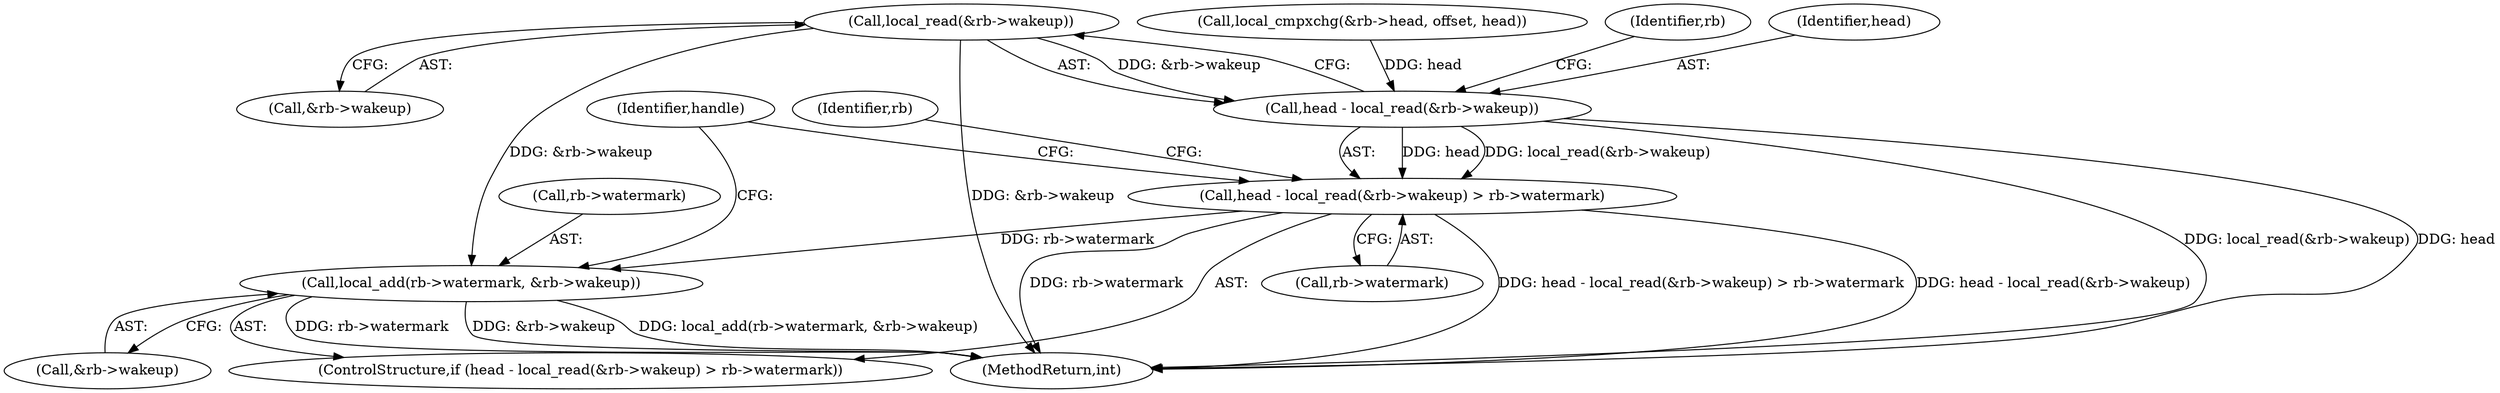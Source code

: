 digraph "0_linux_a8b0ca17b80e92faab46ee7179ba9e99ccb61233_68@pointer" {
"1000242" [label="(Call,local_read(&rb->wakeup))"];
"1000240" [label="(Call,head - local_read(&rb->wakeup))"];
"1000239" [label="(Call,head - local_read(&rb->wakeup) > rb->watermark)"];
"1000250" [label="(Call,local_add(rb->watermark, &rb->wakeup))"];
"1000230" [label="(Call,local_cmpxchg(&rb->head, offset, head))"];
"1000250" [label="(Call,local_add(rb->watermark, &rb->wakeup))"];
"1000243" [label="(Call,&rb->wakeup)"];
"1000248" [label="(Identifier,rb)"];
"1000254" [label="(Call,&rb->wakeup)"];
"1000240" [label="(Call,head - local_read(&rb->wakeup))"];
"1000239" [label="(Call,head - local_read(&rb->wakeup) > rb->watermark)"];
"1000241" [label="(Identifier,head)"];
"1000251" [label="(Call,rb->watermark)"];
"1000242" [label="(Call,local_read(&rb->wakeup))"];
"1000260" [label="(Identifier,handle)"];
"1000247" [label="(Call,rb->watermark)"];
"1000376" [label="(MethodReturn,int)"];
"1000252" [label="(Identifier,rb)"];
"1000238" [label="(ControlStructure,if (head - local_read(&rb->wakeup) > rb->watermark))"];
"1000242" -> "1000240"  [label="AST: "];
"1000242" -> "1000243"  [label="CFG: "];
"1000243" -> "1000242"  [label="AST: "];
"1000240" -> "1000242"  [label="CFG: "];
"1000242" -> "1000376"  [label="DDG: &rb->wakeup"];
"1000242" -> "1000240"  [label="DDG: &rb->wakeup"];
"1000242" -> "1000250"  [label="DDG: &rb->wakeup"];
"1000240" -> "1000239"  [label="AST: "];
"1000241" -> "1000240"  [label="AST: "];
"1000248" -> "1000240"  [label="CFG: "];
"1000240" -> "1000376"  [label="DDG: local_read(&rb->wakeup)"];
"1000240" -> "1000376"  [label="DDG: head"];
"1000240" -> "1000239"  [label="DDG: head"];
"1000240" -> "1000239"  [label="DDG: local_read(&rb->wakeup)"];
"1000230" -> "1000240"  [label="DDG: head"];
"1000239" -> "1000238"  [label="AST: "];
"1000239" -> "1000247"  [label="CFG: "];
"1000247" -> "1000239"  [label="AST: "];
"1000252" -> "1000239"  [label="CFG: "];
"1000260" -> "1000239"  [label="CFG: "];
"1000239" -> "1000376"  [label="DDG: head - local_read(&rb->wakeup) > rb->watermark"];
"1000239" -> "1000376"  [label="DDG: head - local_read(&rb->wakeup)"];
"1000239" -> "1000376"  [label="DDG: rb->watermark"];
"1000239" -> "1000250"  [label="DDG: rb->watermark"];
"1000250" -> "1000238"  [label="AST: "];
"1000250" -> "1000254"  [label="CFG: "];
"1000251" -> "1000250"  [label="AST: "];
"1000254" -> "1000250"  [label="AST: "];
"1000260" -> "1000250"  [label="CFG: "];
"1000250" -> "1000376"  [label="DDG: rb->watermark"];
"1000250" -> "1000376"  [label="DDG: &rb->wakeup"];
"1000250" -> "1000376"  [label="DDG: local_add(rb->watermark, &rb->wakeup)"];
}
